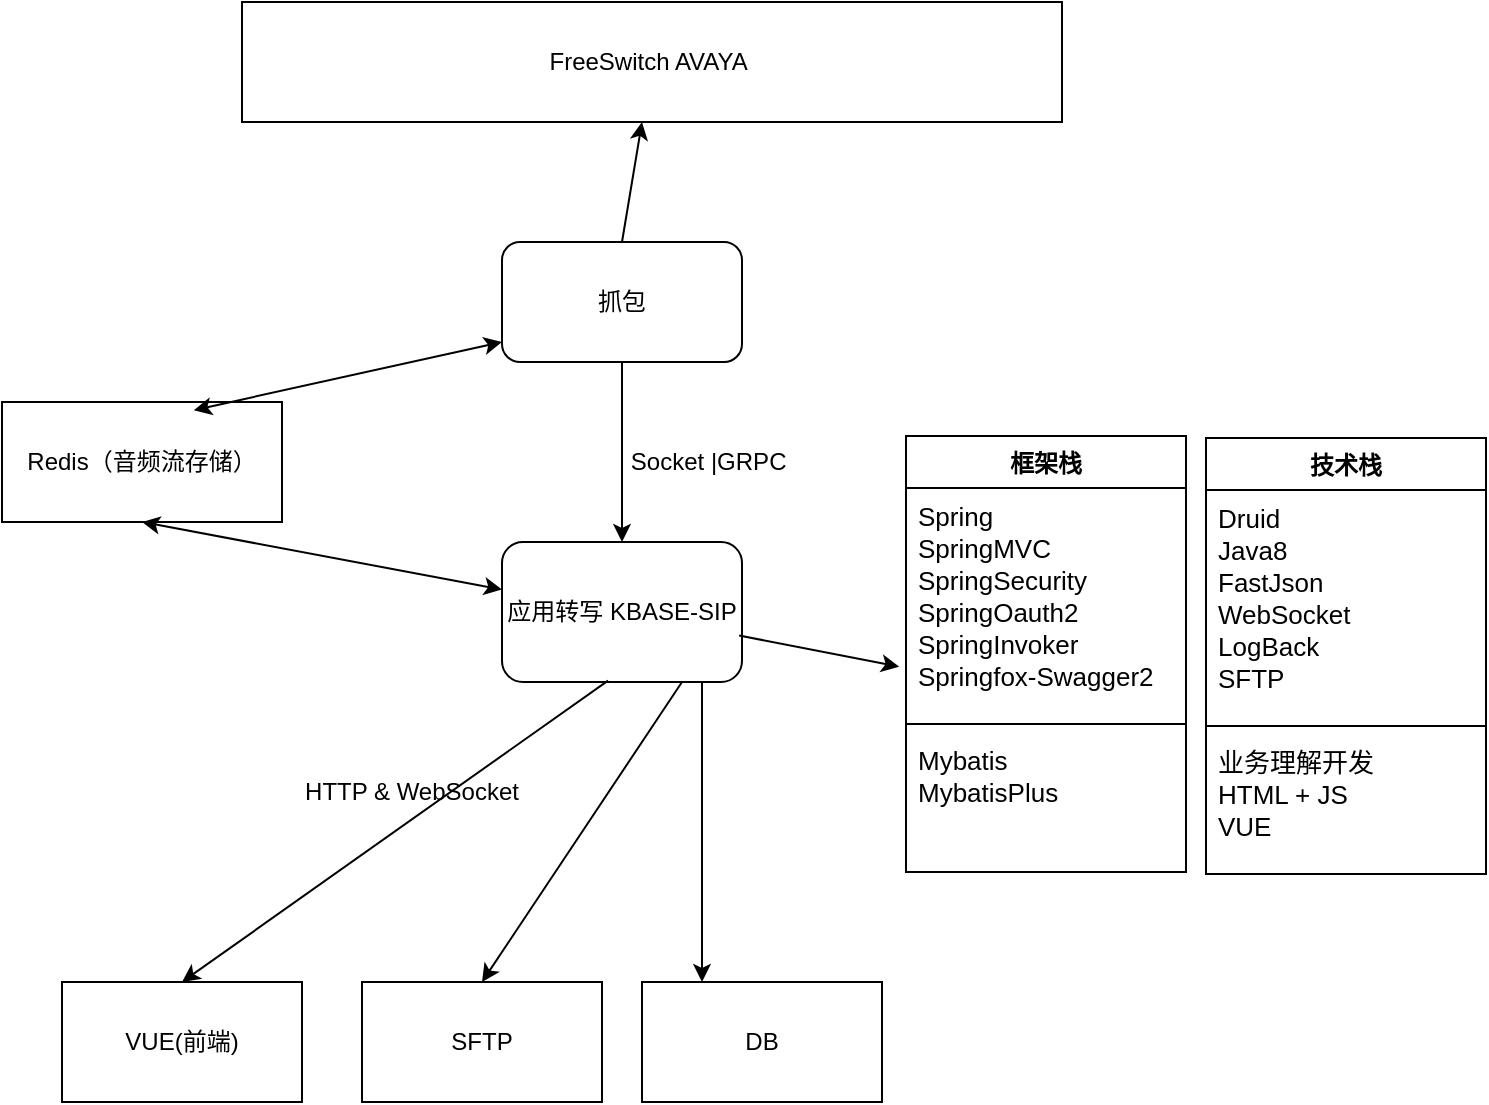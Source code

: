 <mxfile type="github" version="10.7.5"><diagram id="DLKs9SuMXD_VE_Is4HHx" name="第 1 页"><mxGraphModel grid="1" dx="1144" dy="639" gridSize="10" guides="1" tooltips="1" connect="1" arrows="1" fold="1" page="1" pageScale="1" pageWidth="827" pageHeight="1169" math="0" shadow="0"><root><mxCell id="0" /><mxCell id="1" parent="0" /><object id="Z7dkfvwmrP0SJhKA9fCk-3" label=""><mxCell parent="1" style="edgeStyle=orthogonalEdgeStyle;rounded=0;orthogonalLoop=1;jettySize=auto;html=1;" edge="1" source="Z7dkfvwmrP0SJhKA9fCk-1" target="Z7dkfvwmrP0SJhKA9fCk-2"><mxGeometry as="geometry" relative="1" /></mxCell></object><mxCell id="Z7dkfvwmrP0SJhKA9fCk-1" value="抓包" parent="1" style="rounded=1;whiteSpace=wrap;html=1;" vertex="1"><mxGeometry as="geometry" x="308" y="170" width="120" height="60" /></mxCell><mxCell id="Z7dkfvwmrP0SJhKA9fCk-2" value="应用转写 KBASE-SIP" parent="1" style="rounded=1;whiteSpace=wrap;html=1;" vertex="1"><mxGeometry as="geometry" x="308" y="320" width="120" height="70" /></mxCell><mxCell id="Z7dkfvwmrP0SJhKA9fCk-4" value="FreeSwitch AVAYA&amp;nbsp;" parent="1" style="rounded=0;whiteSpace=wrap;html=1;" vertex="1"><mxGeometry as="geometry" x="178" y="50" width="410" height="60" /></mxCell><mxCell id="KkdGohTLZ6V0UoypWuYo-1" value="Socket |GRPC&amp;nbsp;&lt;br&gt;" parent="1" style="text;html=1;strokeColor=none;fillColor=none;align=center;verticalAlign=middle;whiteSpace=wrap;rounded=0;" vertex="1"><mxGeometry as="geometry" x="338" y="270" width="150" height="20" /></mxCell><mxCell id="KkdGohTLZ6V0UoypWuYo-2" value="Redis（音频流存储）&lt;br&gt;" parent="1" style="rounded=0;whiteSpace=wrap;html=1;" vertex="1"><mxGeometry as="geometry" x="58" y="250" width="140" height="60" /></mxCell><mxCell id="KkdGohTLZ6V0UoypWuYo-3" value="" parent="1" style="endArrow=classic;startArrow=classic;html=1;exitX=0.685;exitY=0.068;exitDx=0;exitDy=0;exitPerimeter=0;" edge="1" source="KkdGohTLZ6V0UoypWuYo-2"><mxGeometry as="geometry" relative="1" width="50" height="50"><mxPoint as="sourcePoint" x="108" y="440" /><mxPoint as="targetPoint" x="308" y="220" /><Array as="points"><mxPoint x="308" y="220" /></Array></mxGeometry></mxCell><mxCell id="KkdGohTLZ6V0UoypWuYo-4" value="" parent="1" style="endArrow=classic;startArrow=classic;html=1;exitX=0.5;exitY=1;exitDx=0;exitDy=0;" edge="1" source="KkdGohTLZ6V0UoypWuYo-2" target="Z7dkfvwmrP0SJhKA9fCk-2"><mxGeometry as="geometry" relative="1" width="50" height="50"><mxPoint as="sourcePoint" x="108" y="440" /><mxPoint as="targetPoint" x="158" y="390" /></mxGeometry></mxCell><mxCell id="KkdGohTLZ6V0UoypWuYo-5" value="DB" parent="1" style="rounded=0;whiteSpace=wrap;html=1;" vertex="1"><mxGeometry as="geometry" x="378" y="540" width="120" height="60" /></mxCell><mxCell id="KkdGohTLZ6V0UoypWuYo-6" value="SFTP&lt;br&gt;" parent="1" style="rounded=0;whiteSpace=wrap;html=1;" vertex="1"><mxGeometry as="geometry" x="238" y="540" width="120" height="60" /></mxCell><mxCell id="KkdGohTLZ6V0UoypWuYo-7" value="VUE(前端)&lt;br&gt;" parent="1" style="rounded=0;whiteSpace=wrap;html=1;" vertex="1"><mxGeometry as="geometry" x="88" y="540" width="120" height="60" /></mxCell><mxCell id="KkdGohTLZ6V0UoypWuYo-10" value="" parent="1" style="endArrow=classic;html=1;exitX=0.5;exitY=0;exitDx=0;exitDy=0;" edge="1" source="Z7dkfvwmrP0SJhKA9fCk-1" target="Z7dkfvwmrP0SJhKA9fCk-4"><mxGeometry as="geometry" relative="1" width="50" height="50"><mxPoint as="sourcePoint" x="368" y="160" /><mxPoint as="targetPoint" x="388" y="120" /></mxGeometry></mxCell><mxCell id="KkdGohTLZ6V0UoypWuYo-14" value="" parent="1" style="endArrow=classic;html=1;exitX=0.442;exitY=0.99;exitDx=0;exitDy=0;exitPerimeter=0;entryX=0.5;entryY=0;entryDx=0;entryDy=0;" edge="1" source="Z7dkfvwmrP0SJhKA9fCk-2" target="KkdGohTLZ6V0UoypWuYo-7"><mxGeometry as="geometry" relative="1" width="50" height="50"><mxPoint as="sourcePoint" x="338" y="470" /><mxPoint as="targetPoint" x="368" y="490" /></mxGeometry></mxCell><mxCell id="KkdGohTLZ6V0UoypWuYo-15" value="HTTP &amp;amp; WebSocket&lt;br&gt;" parent="1" style="text;html=1;strokeColor=none;fillColor=none;align=center;verticalAlign=middle;whiteSpace=wrap;rounded=0;" vertex="1"><mxGeometry as="geometry" x="188" y="435" width="150" height="20" /></mxCell><mxCell id="KkdGohTLZ6V0UoypWuYo-16" value="" parent="1" style="endArrow=classic;html=1;entryX=0.5;entryY=0;entryDx=0;entryDy=0;exitX=0.75;exitY=1;exitDx=0;exitDy=0;" edge="1" source="Z7dkfvwmrP0SJhKA9fCk-2" target="KkdGohTLZ6V0UoypWuYo-6"><mxGeometry as="geometry" relative="1" width="50" height="50"><mxPoint as="sourcePoint" x="488" y="390" /><mxPoint as="targetPoint" x="538" y="340" /></mxGeometry></mxCell><mxCell id="KkdGohTLZ6V0UoypWuYo-17" value="" parent="1" style="endArrow=classic;html=1;entryX=0.25;entryY=0;entryDx=0;entryDy=0;" edge="1" target="KkdGohTLZ6V0UoypWuYo-5"><mxGeometry as="geometry" relative="1" width="50" height="50"><mxPoint as="sourcePoint" x="408" y="390" /><mxPoint as="targetPoint" x="548" y="330" /></mxGeometry></mxCell><mxCell id="KkdGohTLZ6V0UoypWuYo-20" value="框架栈&#10;" parent="1" style="swimlane;fontStyle=1;align=center;verticalAlign=top;childLayout=stackLayout;horizontal=1;startSize=26;horizontalStack=0;resizeParent=1;resizeParentMax=0;resizeLast=0;collapsible=1;marginBottom=0;" vertex="1"><mxGeometry as="geometry" x="510" y="267" width="140" height="218" /></mxCell><mxCell id="KkdGohTLZ6V0UoypWuYo-21" value="Spring&#10;SpringMVC&#10;SpringSecurity&#10;SpringOauth2&#10;SpringInvoker &#10;Springfox-Swagger2" parent="KkdGohTLZ6V0UoypWuYo-20" style="text;strokeColor=none;fillColor=none;align=left;verticalAlign=top;spacingLeft=4;spacingRight=4;overflow=hidden;rotatable=0;points=[[0,0.5],[1,0.5]];portConstraint=eastwest;fontSize=13;" vertex="1"><mxGeometry as="geometry" y="26" width="140" height="114" /></mxCell><mxCell id="KkdGohTLZ6V0UoypWuYo-22" value="" parent="KkdGohTLZ6V0UoypWuYo-20" style="line;strokeWidth=1;fillColor=none;align=left;verticalAlign=middle;spacingTop=-1;spacingLeft=3;spacingRight=3;rotatable=0;labelPosition=right;points=[];portConstraint=eastwest;" vertex="1"><mxGeometry as="geometry" y="140" width="140" height="8" /></mxCell><mxCell id="KkdGohTLZ6V0UoypWuYo-23" value="Mybatis&#10;MybatisPlus&#10;&#10;&#10;" parent="KkdGohTLZ6V0UoypWuYo-20" style="text;strokeColor=none;fillColor=none;align=left;verticalAlign=top;spacingLeft=4;spacingRight=4;overflow=hidden;rotatable=0;points=[[0,0.5],[1,0.5]];portConstraint=eastwest;fontSize=13;" vertex="1"><mxGeometry as="geometry" y="148" width="140" height="70" /></mxCell><mxCell id="KkdGohTLZ6V0UoypWuYo-28" value="技术栈" parent="1" style="swimlane;fontStyle=1;align=center;verticalAlign=top;childLayout=stackLayout;horizontal=1;startSize=26;horizontalStack=0;resizeParent=1;resizeParentMax=0;resizeLast=0;collapsible=1;marginBottom=0;" vertex="1"><mxGeometry as="geometry" x="660" y="268" width="140" height="218" /></mxCell><mxCell id="KkdGohTLZ6V0UoypWuYo-29" value="Druid&#10;Java8&#10;FastJson&#10;WebSocket&#10;LogBack&#10;SFTP&#10;" parent="KkdGohTLZ6V0UoypWuYo-28" style="text;strokeColor=none;fillColor=none;align=left;verticalAlign=top;spacingLeft=4;spacingRight=4;overflow=hidden;rotatable=0;points=[[0,0.5],[1,0.5]];portConstraint=eastwest;fontSize=13;" vertex="1"><mxGeometry as="geometry" y="26" width="140" height="114" /></mxCell><mxCell id="KkdGohTLZ6V0UoypWuYo-30" value="" parent="KkdGohTLZ6V0UoypWuYo-28" style="line;strokeWidth=1;fillColor=none;align=left;verticalAlign=middle;spacingTop=-1;spacingLeft=3;spacingRight=3;rotatable=0;labelPosition=right;points=[];portConstraint=eastwest;" vertex="1"><mxGeometry as="geometry" y="140" width="140" height="8" /></mxCell><mxCell id="KkdGohTLZ6V0UoypWuYo-31" value="业务理解开发&#10;HTML + JS &#10;VUE" parent="KkdGohTLZ6V0UoypWuYo-28" style="text;strokeColor=none;fillColor=none;align=left;verticalAlign=top;spacingLeft=4;spacingRight=4;overflow=hidden;rotatable=0;points=[[0,0.5],[1,0.5]];portConstraint=eastwest;fontSize=13;" vertex="1"><mxGeometry as="geometry" y="148" width="140" height="70" /></mxCell><mxCell id="KkdGohTLZ6V0UoypWuYo-32" value="" parent="1" style="endArrow=classic;html=1;fontSize=13;entryX=-0.024;entryY=0.784;entryDx=0;entryDy=0;entryPerimeter=0;exitX=0.988;exitY=0.668;exitDx=0;exitDy=0;exitPerimeter=0;" edge="1" source="Z7dkfvwmrP0SJhKA9fCk-2" target="KkdGohTLZ6V0UoypWuYo-21"><mxGeometry as="geometry" relative="1" width="50" height="50"><mxPoint as="sourcePoint" x="440" y="400" /><mxPoint as="targetPoint" x="490" y="350" /></mxGeometry></mxCell></root></mxGraphModel></diagram></mxfile>